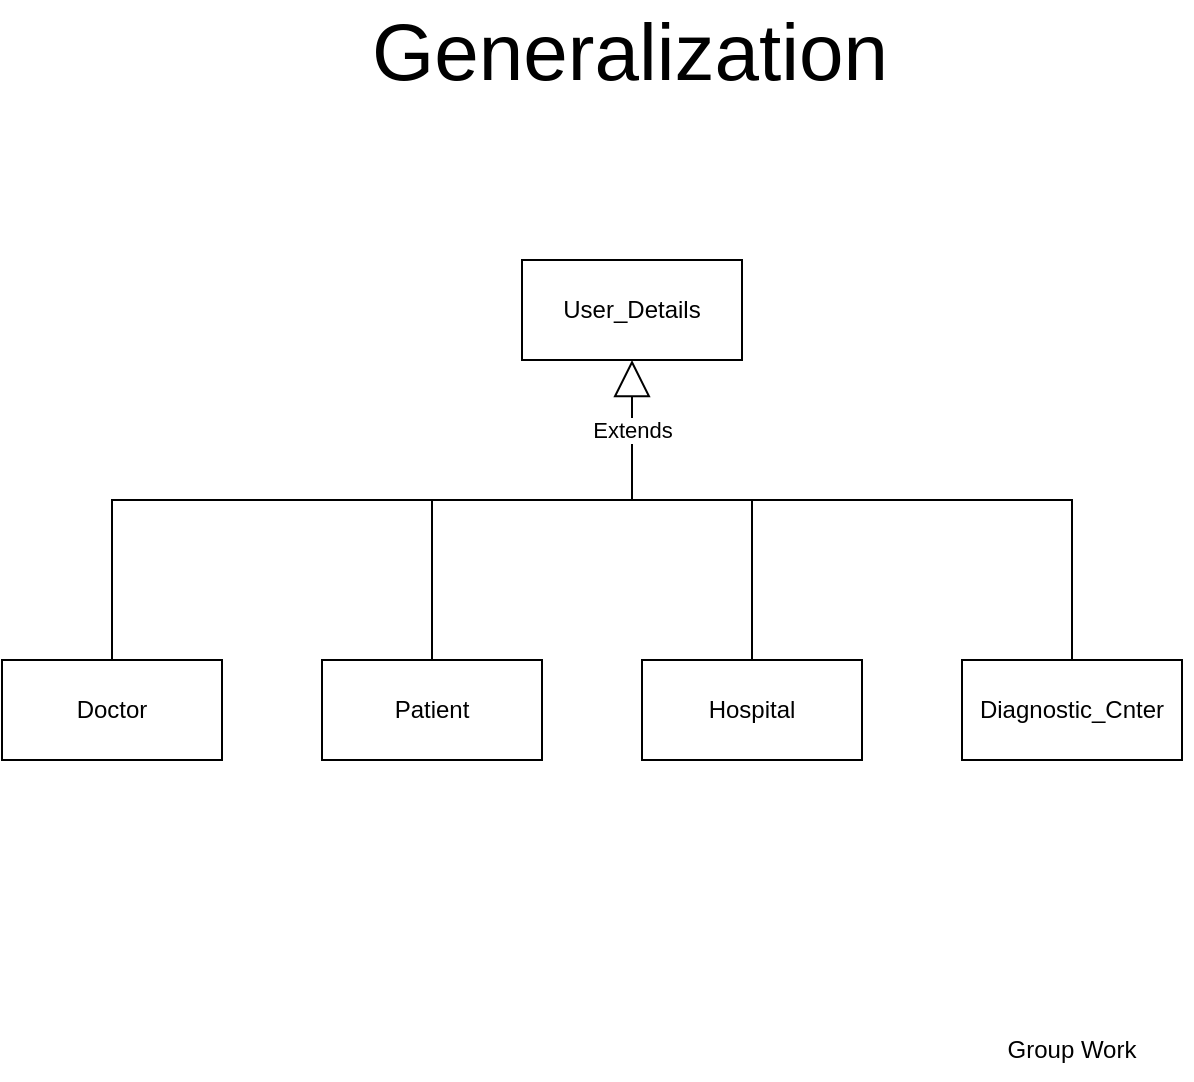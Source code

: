 <mxfile version="24.4.0" type="device">
  <diagram name="Page-1" id="KWVp0uY42USOUIRWh2jb">
    <mxGraphModel dx="1386" dy="797" grid="1" gridSize="10" guides="1" tooltips="1" connect="1" arrows="1" fold="1" page="1" pageScale="1" pageWidth="827" pageHeight="1169" math="0" shadow="0">
      <root>
        <mxCell id="0" />
        <mxCell id="1" parent="0" />
        <mxCell id="TSjqbWxO8Zb8RLSTA2CS-1" value="User_Details" style="html=1;whiteSpace=wrap;" parent="1" vertex="1">
          <mxGeometry x="360" y="190" width="110" height="50" as="geometry" />
        </mxCell>
        <mxCell id="TSjqbWxO8Zb8RLSTA2CS-2" value="Doctor" style="html=1;whiteSpace=wrap;" parent="1" vertex="1">
          <mxGeometry x="100" y="390" width="110" height="50" as="geometry" />
        </mxCell>
        <mxCell id="TSjqbWxO8Zb8RLSTA2CS-3" value="Patient" style="html=1;whiteSpace=wrap;" parent="1" vertex="1">
          <mxGeometry x="260" y="390" width="110" height="50" as="geometry" />
        </mxCell>
        <mxCell id="TSjqbWxO8Zb8RLSTA2CS-4" value="Hospital" style="html=1;whiteSpace=wrap;" parent="1" vertex="1">
          <mxGeometry x="420" y="390" width="110" height="50" as="geometry" />
        </mxCell>
        <mxCell id="TSjqbWxO8Zb8RLSTA2CS-5" value="Diagnostic_Cnter" style="html=1;whiteSpace=wrap;" parent="1" vertex="1">
          <mxGeometry x="580" y="390" width="110" height="50" as="geometry" />
        </mxCell>
        <mxCell id="TSjqbWxO8Zb8RLSTA2CS-9" value="Extends" style="endArrow=block;endSize=16;endFill=0;html=1;rounded=0;entryX=0.5;entryY=1;entryDx=0;entryDy=0;" parent="1" target="TSjqbWxO8Zb8RLSTA2CS-1" edge="1">
          <mxGeometry width="160" relative="1" as="geometry">
            <mxPoint x="415" y="310" as="sourcePoint" />
            <mxPoint x="430" y="310" as="targetPoint" />
          </mxGeometry>
        </mxCell>
        <mxCell id="TSjqbWxO8Zb8RLSTA2CS-14" value="" style="endArrow=none;html=1;rounded=0;exitX=0.5;exitY=0;exitDx=0;exitDy=0;" parent="1" source="TSjqbWxO8Zb8RLSTA2CS-2" target="TSjqbWxO8Zb8RLSTA2CS-5" edge="1">
          <mxGeometry width="50" height="50" relative="1" as="geometry">
            <mxPoint x="150" y="260" as="sourcePoint" />
            <mxPoint x="660" y="310" as="targetPoint" />
            <Array as="points">
              <mxPoint x="155" y="310" />
              <mxPoint x="510" y="310" />
              <mxPoint x="635" y="310" />
            </Array>
          </mxGeometry>
        </mxCell>
        <mxCell id="TSjqbWxO8Zb8RLSTA2CS-15" value="" style="endArrow=none;html=1;rounded=0;" parent="1" source="TSjqbWxO8Zb8RLSTA2CS-3" edge="1">
          <mxGeometry width="50" height="50" relative="1" as="geometry">
            <mxPoint x="330" y="340" as="sourcePoint" />
            <mxPoint x="315" y="310" as="targetPoint" />
          </mxGeometry>
        </mxCell>
        <mxCell id="TSjqbWxO8Zb8RLSTA2CS-16" value="" style="endArrow=none;html=1;rounded=0;" parent="1" edge="1">
          <mxGeometry width="50" height="50" relative="1" as="geometry">
            <mxPoint x="475" y="390" as="sourcePoint" />
            <mxPoint x="475" y="310" as="targetPoint" />
          </mxGeometry>
        </mxCell>
        <mxCell id="1VgcT8zxYSIZOdvtRH_g-1" value="Group Work" style="text;html=1;align=center;verticalAlign=middle;whiteSpace=wrap;rounded=0;" vertex="1" parent="1">
          <mxGeometry x="575" y="570" width="120" height="30" as="geometry" />
        </mxCell>
        <mxCell id="1VgcT8zxYSIZOdvtRH_g-2" value="Generalization" style="text;html=1;align=center;verticalAlign=middle;whiteSpace=wrap;rounded=0;fontSize=40;" vertex="1" parent="1">
          <mxGeometry x="274" y="60" width="280" height="50" as="geometry" />
        </mxCell>
      </root>
    </mxGraphModel>
  </diagram>
</mxfile>
